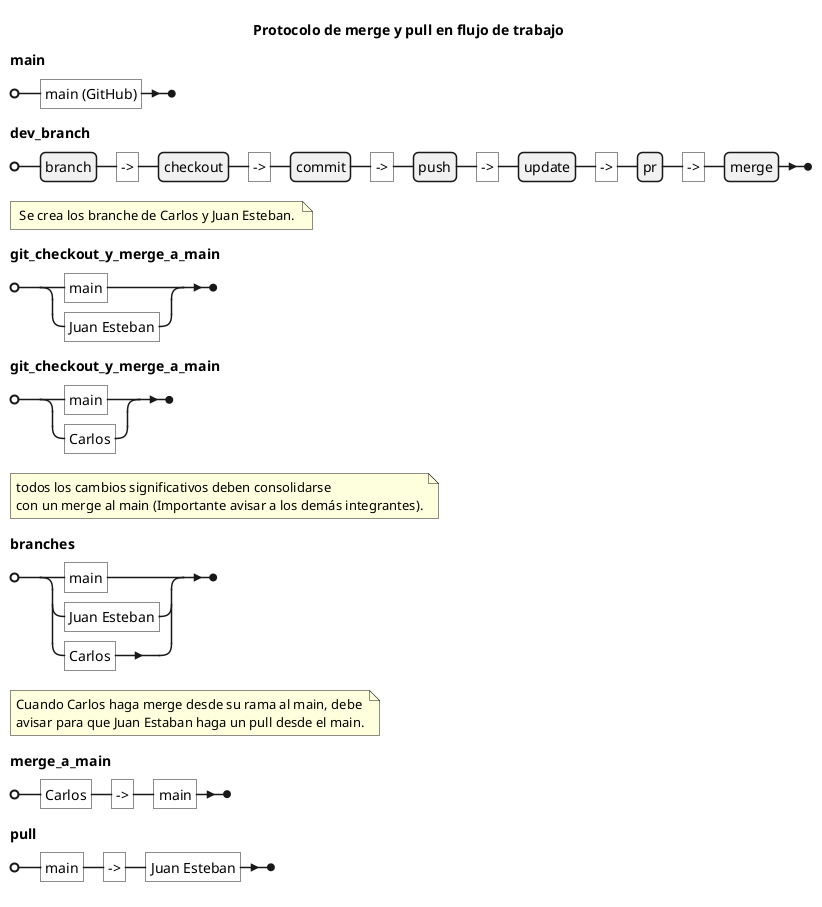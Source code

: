 @startebnf
title Protocolo de merge y pull en flujo de trabajo

main = "main (GitHub)" ;
dev_branch = branch, "->", checkout, "->", commit, "->", push, "->", update, "->", pr, "->", merge ;
(* Se crea los branche de Carlos y Juan Esteban. *)
git_checkout_y_merge_a_main = "main" | "Juan Esteban" ;
git_checkout_y_merge_a_main = "main" | "Carlos" ;
(* todos los cambios significativos deben consolidarse
con un merge al main (Importante avisar a los demás integrantes). *)
branches = "main" | "Juan Esteban" | "Carlos";
(* Cuando Carlos haga merge desde su rama al main, debe
 avisar para que Juan Estaban haga un pull desde el main. *)
merge_a_main = "Carlos", "->", "main";
pull = "main", "->","Juan Esteban";

@endebnf